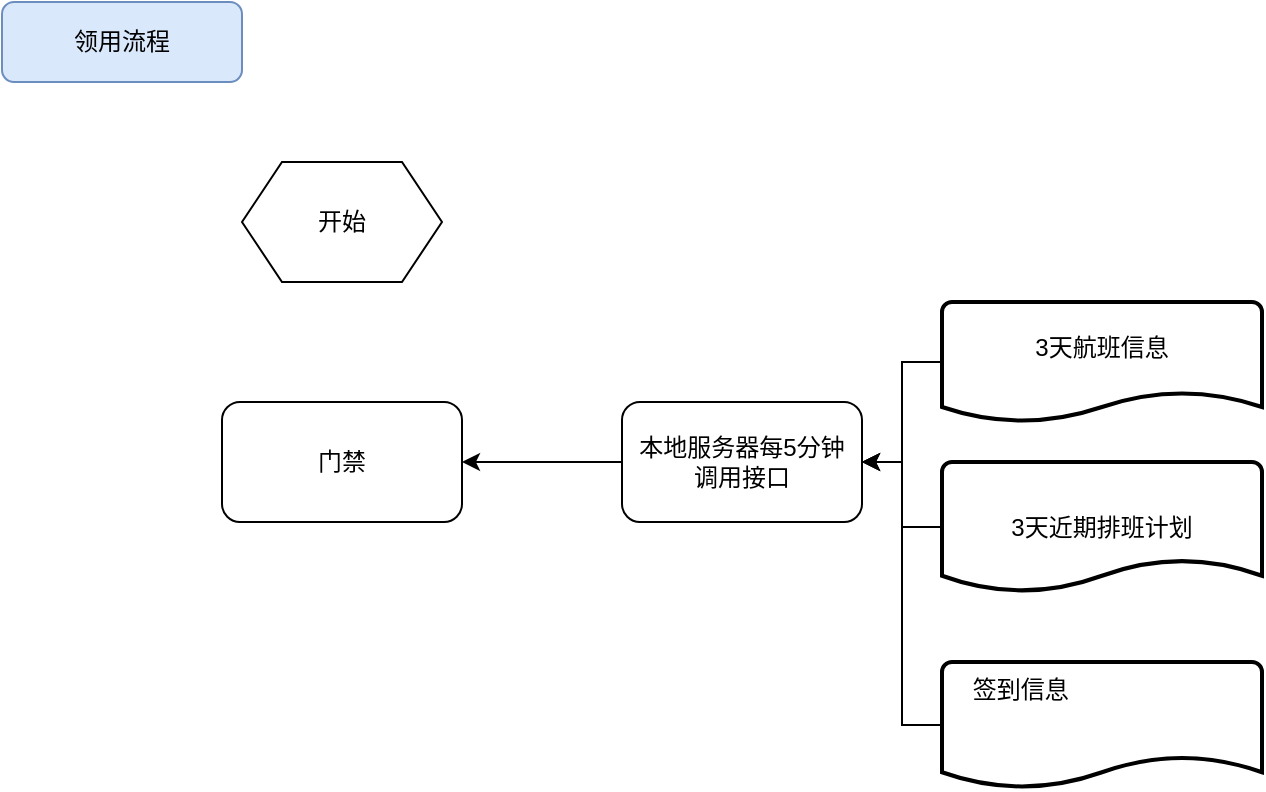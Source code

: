 <mxfile version="22.0.4" type="github">
  <diagram id="C5RBs43oDa-KdzZeNtuy" name="Page-1">
    <mxGraphModel dx="1434" dy="758" grid="1" gridSize="10" guides="1" tooltips="1" connect="1" arrows="1" fold="1" page="1" pageScale="1" pageWidth="827" pageHeight="1169" math="0" shadow="0">
      <root>
        <mxCell id="WIyWlLk6GJQsqaUBKTNV-0" />
        <mxCell id="WIyWlLk6GJQsqaUBKTNV-1" parent="WIyWlLk6GJQsqaUBKTNV-0" />
        <mxCell id="mZA-LF0edy0R2iydBRlY-0" value="领用流程" style="rounded=1;whiteSpace=wrap;html=1;fontSize=12;glass=0;strokeWidth=1;shadow=0;fillColor=#dae8fc;strokeColor=#6c8ebf;" vertex="1" parent="WIyWlLk6GJQsqaUBKTNV-1">
          <mxGeometry x="70" y="50" width="120" height="40" as="geometry" />
        </mxCell>
        <mxCell id="mZA-LF0edy0R2iydBRlY-2" value="开始" style="shape=hexagon;perimeter=hexagonPerimeter2;whiteSpace=wrap;html=1;fixedSize=1;" vertex="1" parent="WIyWlLk6GJQsqaUBKTNV-1">
          <mxGeometry x="190" y="130" width="100" height="60" as="geometry" />
        </mxCell>
        <mxCell id="mZA-LF0edy0R2iydBRlY-6" value="门禁" style="rounded=1;whiteSpace=wrap;html=1;" vertex="1" parent="WIyWlLk6GJQsqaUBKTNV-1">
          <mxGeometry x="180" y="250" width="120" height="60" as="geometry" />
        </mxCell>
        <mxCell id="mZA-LF0edy0R2iydBRlY-9" style="edgeStyle=orthogonalEdgeStyle;rounded=0;orthogonalLoop=1;jettySize=auto;html=1;entryX=1;entryY=0.5;entryDx=0;entryDy=0;" edge="1" parent="WIyWlLk6GJQsqaUBKTNV-1" source="mZA-LF0edy0R2iydBRlY-8" target="mZA-LF0edy0R2iydBRlY-6">
          <mxGeometry relative="1" as="geometry" />
        </mxCell>
        <mxCell id="mZA-LF0edy0R2iydBRlY-8" value="本地服务器每5分钟&lt;br&gt;调用接口" style="rounded=1;whiteSpace=wrap;html=1;" vertex="1" parent="WIyWlLk6GJQsqaUBKTNV-1">
          <mxGeometry x="380" y="250" width="120" height="60" as="geometry" />
        </mxCell>
        <mxCell id="mZA-LF0edy0R2iydBRlY-11" style="edgeStyle=orthogonalEdgeStyle;rounded=0;orthogonalLoop=1;jettySize=auto;html=1;entryX=1;entryY=0.5;entryDx=0;entryDy=0;" edge="1" parent="WIyWlLk6GJQsqaUBKTNV-1" source="mZA-LF0edy0R2iydBRlY-10" target="mZA-LF0edy0R2iydBRlY-8">
          <mxGeometry relative="1" as="geometry" />
        </mxCell>
        <mxCell id="mZA-LF0edy0R2iydBRlY-10" value="3天航班信息&#xa;" style="strokeWidth=2;shape=mxgraph.flowchart.document2;size=0.25;align=center;whiteSpace=wrap;labelBackgroundColor=none;labelBorderColor=none;verticalAlign=middle;" vertex="1" parent="WIyWlLk6GJQsqaUBKTNV-1">
          <mxGeometry x="540" y="200" width="160" height="60" as="geometry" />
        </mxCell>
        <mxCell id="mZA-LF0edy0R2iydBRlY-13" style="edgeStyle=orthogonalEdgeStyle;rounded=0;orthogonalLoop=1;jettySize=auto;html=1;entryX=1;entryY=0.5;entryDx=0;entryDy=0;" edge="1" parent="WIyWlLk6GJQsqaUBKTNV-1" source="mZA-LF0edy0R2iydBRlY-12" target="mZA-LF0edy0R2iydBRlY-8">
          <mxGeometry relative="1" as="geometry" />
        </mxCell>
        <mxCell id="mZA-LF0edy0R2iydBRlY-12" value="3天近期排班计划&lt;br&gt;" style="strokeWidth=2;html=1;shape=mxgraph.flowchart.document2;whiteSpace=wrap;size=0.25;verticalAlign=middle;align=center;" vertex="1" parent="WIyWlLk6GJQsqaUBKTNV-1">
          <mxGeometry x="540" y="280" width="160" height="65" as="geometry" />
        </mxCell>
        <mxCell id="mZA-LF0edy0R2iydBRlY-15" style="edgeStyle=orthogonalEdgeStyle;rounded=0;orthogonalLoop=1;jettySize=auto;html=1;entryX=1;entryY=0.5;entryDx=0;entryDy=0;" edge="1" parent="WIyWlLk6GJQsqaUBKTNV-1" source="mZA-LF0edy0R2iydBRlY-14" target="mZA-LF0edy0R2iydBRlY-8">
          <mxGeometry relative="1" as="geometry" />
        </mxCell>
        <mxCell id="mZA-LF0edy0R2iydBRlY-14" value="&lt;span style=&quot;&quot;&gt;&lt;span style=&quot;&quot;&gt;&amp;nbsp;&amp;nbsp;&amp;nbsp;&amp;nbsp;&lt;/span&gt;&lt;/span&gt;签到信息" style="strokeWidth=2;html=1;shape=mxgraph.flowchart.document2;whiteSpace=wrap;size=0.25;verticalAlign=top;align=left;" vertex="1" parent="WIyWlLk6GJQsqaUBKTNV-1">
          <mxGeometry x="540" y="380" width="160" height="63" as="geometry" />
        </mxCell>
      </root>
    </mxGraphModel>
  </diagram>
</mxfile>
